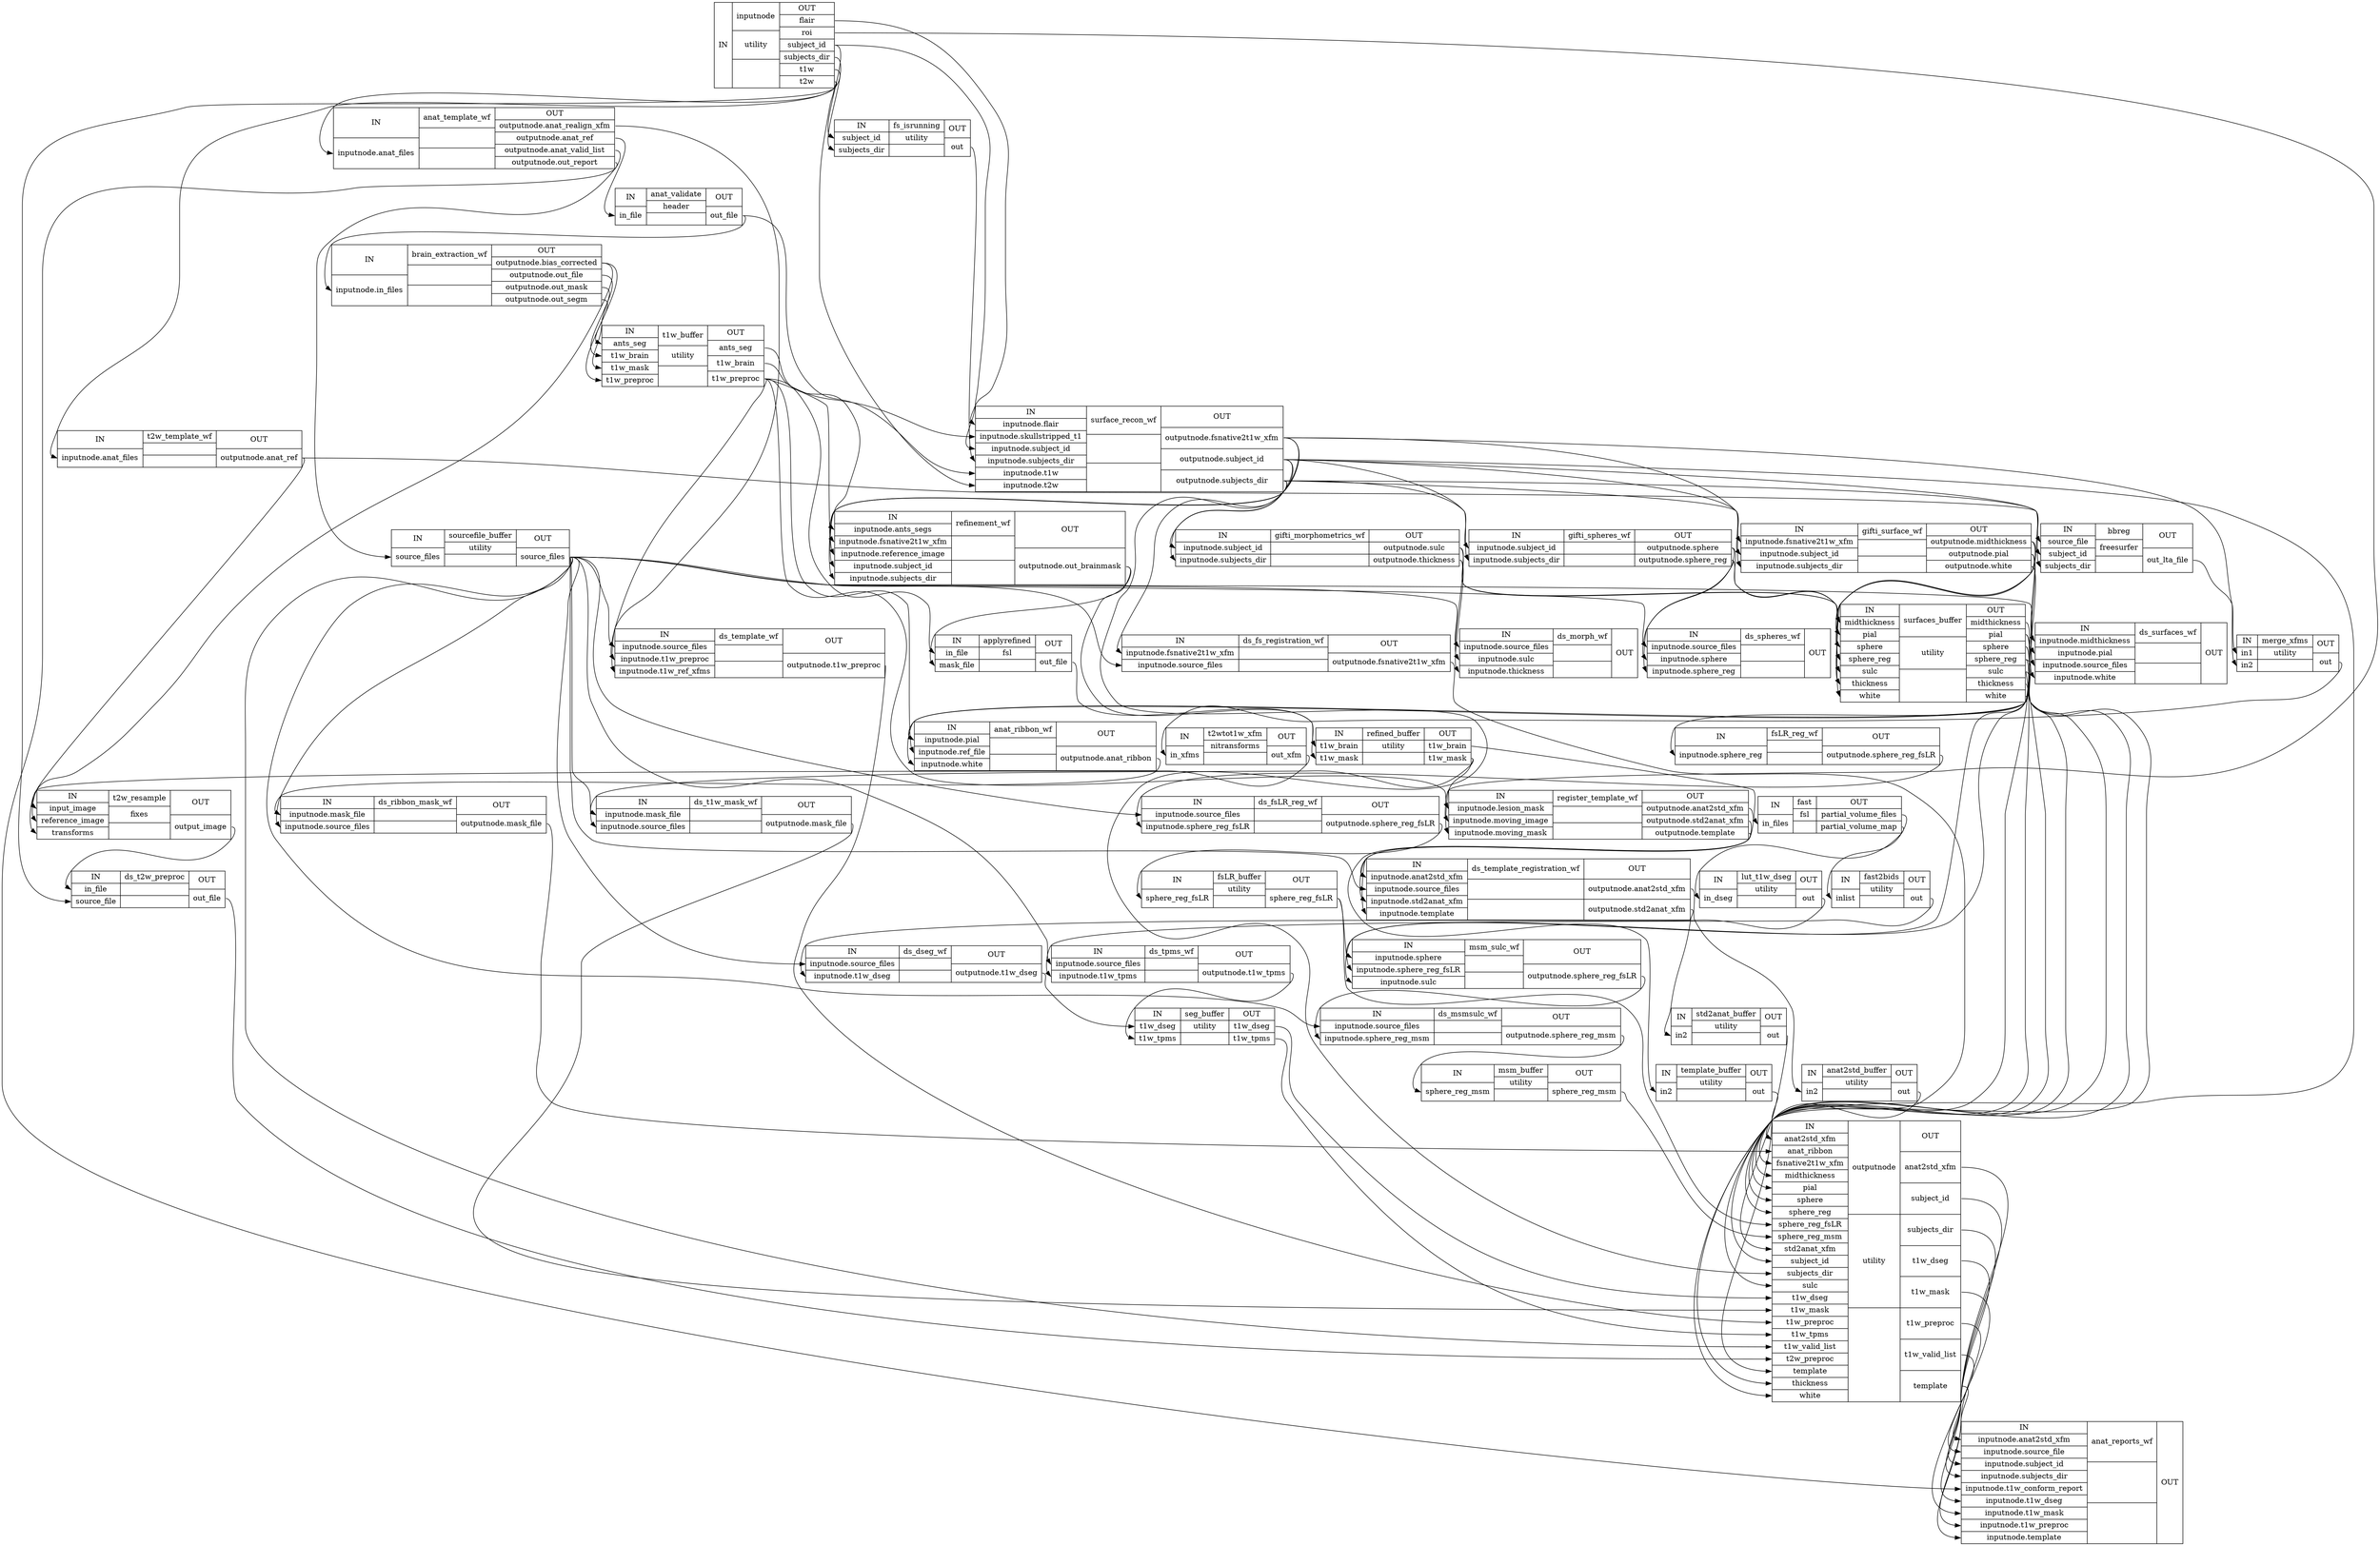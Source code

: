 digraph structs {
node [shape=record];
anat_fit_wfinputnode [label="{IN}|{ inputnode | utility |  }|{OUT|<outflair> flair|<outroi> roi|<outsubjectid> subject_id|<outsubjectsdir> subjects_dir|<outt1w> t1w|<outt2w> t2w}"];
anat_fit_wfanat_template_wf [label="{IN|<ininputnodeanatfiles> inputnode.anat_files}|{ anat_template_wf |  |  }|{OUT|<outoutputnodeanatrealignxfm> outputnode.anat_realign_xfm|<outoutputnodeanatref> outputnode.anat_ref|<outoutputnodeanatvalidlist> outputnode.anat_valid_list|<outoutputnodeoutreport> outputnode.out_report}"];
anat_fit_wffs_isrunning [label="{IN|<insubjectid> subject_id|<insubjectsdir> subjects_dir}|{ fs_isrunning | utility |  }|{OUT|<outout> out}"];
anat_fit_wft2w_template_wf [label="{IN|<ininputnodeanatfiles> inputnode.anat_files}|{ t2w_template_wf |  |  }|{OUT|<outoutputnodeanatref> outputnode.anat_ref}"];
anat_fit_wfanat_validate [label="{IN|<ininfile> in_file}|{ anat_validate | header |  }|{OUT|<outoutfile> out_file}"];
anat_fit_wfsourcefile_buffer [label="{IN|<insourcefiles> source_files}|{ sourcefile_buffer | utility |  }|{OUT|<outsourcefiles> source_files}"];
anat_fit_wfbrain_extraction_wf [label="{IN|<ininputnodeinfiles> inputnode.in_files}|{ brain_extraction_wf |  |  }|{OUT|<outoutputnodebiascorrected> outputnode.bias_corrected|<outoutputnodeoutfile> outputnode.out_file|<outoutputnodeoutmask> outputnode.out_mask|<outoutputnodeoutsegm> outputnode.out_segm}"];
anat_fit_wft1w_buffer [label="{IN|<inantsseg> ants_seg|<int1wbrain> t1w_brain|<int1wmask> t1w_mask|<int1wpreproc> t1w_preproc}|{ t1w_buffer | utility |  }|{OUT|<outantsseg> ants_seg|<outt1wbrain> t1w_brain|<outt1wpreproc> t1w_preproc}"];
anat_fit_wfds_template_wf [label="{IN|<ininputnodesourcefiles> inputnode.source_files|<ininputnodet1wpreproc> inputnode.t1w_preproc|<ininputnodet1wrefxfms> inputnode.t1w_ref_xfms}|{ ds_template_wf |  |  }|{OUT|<outoutputnodet1wpreproc> outputnode.t1w_preproc}"];
anat_fit_wfsurface_recon_wf [label="{IN|<ininputnodeflair> inputnode.flair|<ininputnodeskullstrippedt1> inputnode.skullstripped_t1|<ininputnodesubjectid> inputnode.subject_id|<ininputnodesubjectsdir> inputnode.subjects_dir|<ininputnodet1w> inputnode.t1w|<ininputnodet2w> inputnode.t2w}|{ surface_recon_wf |  |  }|{OUT|<outoutputnodefsnative2t1wxfm> outputnode.fsnative2t1w_xfm|<outoutputnodesubjectid> outputnode.subject_id|<outoutputnodesubjectsdir> outputnode.subjects_dir}"];
anat_fit_wfds_fs_registration_wf [label="{IN|<ininputnodefsnative2t1wxfm> inputnode.fsnative2t1w_xfm|<ininputnodesourcefiles> inputnode.source_files}|{ ds_fs_registration_wf |  |  }|{OUT|<outoutputnodefsnative2t1wxfm> outputnode.fsnative2t1w_xfm}"];
anat_fit_wfrefinement_wf [label="{IN|<ininputnodeantssegs> inputnode.ants_segs|<ininputnodefsnative2t1wxfm> inputnode.fsnative2t1w_xfm|<ininputnodereferenceimage> inputnode.reference_image|<ininputnodesubjectid> inputnode.subject_id|<ininputnodesubjectsdir> inputnode.subjects_dir}|{ refinement_wf |  |  }|{OUT|<outoutputnodeoutbrainmask> outputnode.out_brainmask}"];
anat_fit_wfbbreg [label="{IN|<insourcefile> source_file|<insubjectid> subject_id|<insubjectsdir> subjects_dir}|{ bbreg | freesurfer |  }|{OUT|<outoutltafile> out_lta_file}"];
anat_fit_wfgifti_surface_wf [label="{IN|<ininputnodefsnative2t1wxfm> inputnode.fsnative2t1w_xfm|<ininputnodesubjectid> inputnode.subject_id|<ininputnodesubjectsdir> inputnode.subjects_dir}|{ gifti_surface_wf |  |  }|{OUT|<outoutputnodemidthickness> outputnode.midthickness|<outoutputnodepial> outputnode.pial|<outoutputnodewhite> outputnode.white}"];
anat_fit_wfgifti_spheres_wf [label="{IN|<ininputnodesubjectid> inputnode.subject_id|<ininputnodesubjectsdir> inputnode.subjects_dir}|{ gifti_spheres_wf |  |  }|{OUT|<outoutputnodesphere> outputnode.sphere|<outoutputnodespherereg> outputnode.sphere_reg}"];
anat_fit_wfgifti_morphometrics_wf [label="{IN|<ininputnodesubjectid> inputnode.subject_id|<ininputnodesubjectsdir> inputnode.subjects_dir}|{ gifti_morphometrics_wf |  |  }|{OUT|<outoutputnodesulc> outputnode.sulc|<outoutputnodethickness> outputnode.thickness}"];
anat_fit_wfapplyrefined [label="{IN|<ininfile> in_file|<inmaskfile> mask_file}|{ applyrefined | fsl |  }|{OUT|<outoutfile> out_file}"];
anat_fit_wfmerge_xfms [label="{IN|<inin1> in1|<inin2> in2}|{ merge_xfms | utility |  }|{OUT|<outout> out}"];
anat_fit_wfds_surfaces_wf [label="{IN|<ininputnodemidthickness> inputnode.midthickness|<ininputnodepial> inputnode.pial|<ininputnodesourcefiles> inputnode.source_files|<ininputnodewhite> inputnode.white}|{ ds_surfaces_wf |  |  }|{OUT}"];
anat_fit_wfds_spheres_wf [label="{IN|<ininputnodesourcefiles> inputnode.source_files|<ininputnodesphere> inputnode.sphere|<ininputnodespherereg> inputnode.sphere_reg}|{ ds_spheres_wf |  |  }|{OUT}"];
anat_fit_wfsurfaces_buffer [label="{IN|<inmidthickness> midthickness|<inpial> pial|<insphere> sphere|<inspherereg> sphere_reg|<insulc> sulc|<inthickness> thickness|<inwhite> white}|{ surfaces_buffer | utility |  }|{OUT|<outmidthickness> midthickness|<outpial> pial|<outsphere> sphere|<outspherereg> sphere_reg|<outsulc> sulc|<outthickness> thickness|<outwhite> white}"];
anat_fit_wfds_morph_wf [label="{IN|<ininputnodesourcefiles> inputnode.source_files|<ininputnodesulc> inputnode.sulc|<ininputnodethickness> inputnode.thickness}|{ ds_morph_wf |  |  }|{OUT}"];
anat_fit_wfrefined_buffer [label="{IN|<int1wbrain> t1w_brain|<int1wmask> t1w_mask}|{ refined_buffer | utility |  }|{OUT|<outt1wbrain> t1w_brain|<outt1wmask> t1w_mask}"];
anat_fit_wft2wtot1w_xfm [label="{IN|<ininxfms> in_xfms}|{ t2wtot1w_xfm | nitransforms |  }|{OUT|<outoutxfm> out_xfm}"];
anat_fit_wfanat_ribbon_wf [label="{IN|<ininputnodepial> inputnode.pial|<ininputnodereffile> inputnode.ref_file|<ininputnodewhite> inputnode.white}|{ anat_ribbon_wf |  |  }|{OUT|<outoutputnodeanatribbon> outputnode.anat_ribbon}"];
anat_fit_wffsLR_reg_wf [label="{IN|<ininputnodespherereg> inputnode.sphere_reg}|{ fsLR_reg_wf |  |  }|{OUT|<outoutputnodesphereregfsLR> outputnode.sphere_reg_fsLR}"];
anat_fit_wfds_t1w_mask_wf [label="{IN|<ininputnodemaskfile> inputnode.mask_file|<ininputnodesourcefiles> inputnode.source_files}|{ ds_t1w_mask_wf |  |  }|{OUT|<outoutputnodemaskfile> outputnode.mask_file}"];
anat_fit_wffast [label="{IN|<ininfiles> in_files}|{ fast | fsl |  }|{OUT|<outpartialvolumefiles> partial_volume_files|<outpartialvolumemap> partial_volume_map}"];
anat_fit_wfregister_template_wf [label="{IN|<ininputnodelesionmask> inputnode.lesion_mask|<ininputnodemovingimage> inputnode.moving_image|<ininputnodemovingmask> inputnode.moving_mask}|{ register_template_wf |  |  }|{OUT|<outoutputnodeanat2stdxfm> outputnode.anat2std_xfm|<outoutputnodestd2anatxfm> outputnode.std2anat_xfm|<outoutputnodetemplate> outputnode.template}"];
anat_fit_wft2w_resample [label="{IN|<ininputimage> input_image|<inreferenceimage> reference_image|<intransforms> transforms}|{ t2w_resample | fixes |  }|{OUT|<outoutputimage> output_image}"];
anat_fit_wfds_ribbon_mask_wf [label="{IN|<ininputnodemaskfile> inputnode.mask_file|<ininputnodesourcefiles> inputnode.source_files}|{ ds_ribbon_mask_wf |  |  }|{OUT|<outoutputnodemaskfile> outputnode.mask_file}"];
anat_fit_wfds_fsLR_reg_wf [label="{IN|<ininputnodesourcefiles> inputnode.source_files|<ininputnodesphereregfsLR> inputnode.sphere_reg_fsLR}|{ ds_fsLR_reg_wf |  |  }|{OUT|<outoutputnodesphereregfsLR> outputnode.sphere_reg_fsLR}"];
anat_fit_wflut_t1w_dseg [label="{IN|<inindseg> in_dseg}|{ lut_t1w_dseg | utility |  }|{OUT|<outout> out}"];
anat_fit_wffast2bids [label="{IN|<ininlist> inlist}|{ fast2bids | utility |  }|{OUT|<outout> out}"];
anat_fit_wfds_template_registration_wf [label="{IN|<ininputnodeanat2stdxfm> inputnode.anat2std_xfm|<ininputnodesourcefiles> inputnode.source_files|<ininputnodestd2anatxfm> inputnode.std2anat_xfm|<ininputnodetemplate> inputnode.template}|{ ds_template_registration_wf |  |  }|{OUT|<outoutputnodeanat2stdxfm> outputnode.anat2std_xfm|<outoutputnodestd2anatxfm> outputnode.std2anat_xfm}"];
anat_fit_wftemplate_buffer [label="{IN|<inin2> in2}|{ template_buffer | utility |  }|{OUT|<outout> out}"];
anat_fit_wfds_t2w_preproc [label="{IN|<ininfile> in_file|<insourcefile> source_file}|{ ds_t2w_preproc |  |  }|{OUT|<outoutfile> out_file}"];
anat_fit_wffsLR_buffer [label="{IN|<insphereregfsLR> sphere_reg_fsLR}|{ fsLR_buffer | utility |  }|{OUT|<outsphereregfsLR> sphere_reg_fsLR}"];
anat_fit_wfds_dseg_wf [label="{IN|<ininputnodesourcefiles> inputnode.source_files|<ininputnodet1wdseg> inputnode.t1w_dseg}|{ ds_dseg_wf |  |  }|{OUT|<outoutputnodet1wdseg> outputnode.t1w_dseg}"];
anat_fit_wfds_tpms_wf [label="{IN|<ininputnodesourcefiles> inputnode.source_files|<ininputnodet1wtpms> inputnode.t1w_tpms}|{ ds_tpms_wf |  |  }|{OUT|<outoutputnodet1wtpms> outputnode.t1w_tpms}"];
anat_fit_wfstd2anat_buffer [label="{IN|<inin2> in2}|{ std2anat_buffer | utility |  }|{OUT|<outout> out}"];
anat_fit_wfanat2std_buffer [label="{IN|<inin2> in2}|{ anat2std_buffer | utility |  }|{OUT|<outout> out}"];
anat_fit_wfmsm_sulc_wf [label="{IN|<ininputnodesphere> inputnode.sphere|<ininputnodesphereregfsLR> inputnode.sphere_reg_fsLR|<ininputnodesulc> inputnode.sulc}|{ msm_sulc_wf |  |  }|{OUT|<outoutputnodesphereregfsLR> outputnode.sphere_reg_fsLR}"];
anat_fit_wfseg_buffer [label="{IN|<int1wdseg> t1w_dseg|<int1wtpms> t1w_tpms}|{ seg_buffer | utility |  }|{OUT|<outt1wdseg> t1w_dseg|<outt1wtpms> t1w_tpms}"];
anat_fit_wfds_msmsulc_wf [label="{IN|<ininputnodesourcefiles> inputnode.source_files|<ininputnodesphereregmsm> inputnode.sphere_reg_msm}|{ ds_msmsulc_wf |  |  }|{OUT|<outoutputnodesphereregmsm> outputnode.sphere_reg_msm}"];
anat_fit_wfmsm_buffer [label="{IN|<insphereregmsm> sphere_reg_msm}|{ msm_buffer | utility |  }|{OUT|<outsphereregmsm> sphere_reg_msm}"];
anat_fit_wfoutputnode [label="{IN|<inanat2stdxfm> anat2std_xfm|<inanatribbon> anat_ribbon|<infsnative2t1wxfm> fsnative2t1w_xfm|<inmidthickness> midthickness|<inpial> pial|<insphere> sphere|<inspherereg> sphere_reg|<insphereregfsLR> sphere_reg_fsLR|<insphereregmsm> sphere_reg_msm|<instd2anatxfm> std2anat_xfm|<insubjectid> subject_id|<insubjectsdir> subjects_dir|<insulc> sulc|<int1wdseg> t1w_dseg|<int1wmask> t1w_mask|<int1wpreproc> t1w_preproc|<int1wtpms> t1w_tpms|<int1wvalidlist> t1w_valid_list|<int2wpreproc> t2w_preproc|<intemplate> template|<inthickness> thickness|<inwhite> white}|{ outputnode | utility |  }|{OUT|<outanat2stdxfm> anat2std_xfm|<outsubjectid> subject_id|<outsubjectsdir> subjects_dir|<outt1wdseg> t1w_dseg|<outt1wmask> t1w_mask|<outt1wpreproc> t1w_preproc|<outt1wvalidlist> t1w_valid_list|<outtemplate> template}"];
anat_fit_wfanat_reports_wf [label="{IN|<ininputnodeanat2stdxfm> inputnode.anat2std_xfm|<ininputnodesourcefile> inputnode.source_file|<ininputnodesubjectid> inputnode.subject_id|<ininputnodesubjectsdir> inputnode.subjects_dir|<ininputnodet1wconformreport> inputnode.t1w_conform_report|<ininputnodet1wdseg> inputnode.t1w_dseg|<ininputnodet1wmask> inputnode.t1w_mask|<ininputnodet1wpreproc> inputnode.t1w_preproc|<ininputnodetemplate> inputnode.template}|{ anat_reports_wf |  |  }|{OUT}"];
anat_fit_wfanat2std_buffer:outout:e -> anat_fit_wfoutputnode:inanat2stdxfm:w;
anat_fit_wfanat_ribbon_wf:outoutputnodeanatribbon:e -> anat_fit_wfds_ribbon_mask_wf:ininputnodemaskfile:w;
anat_fit_wfanat_template_wf:outoutputnodeanatrealignxfm:e -> anat_fit_wfds_template_wf:ininputnodet1wrefxfms:w;
anat_fit_wfanat_template_wf:outoutputnodeanatref:e -> anat_fit_wfanat_validate:ininfile:w;
anat_fit_wfanat_template_wf:outoutputnodeanatvalidlist:e -> anat_fit_wfsourcefile_buffer:insourcefiles:w;
anat_fit_wfanat_template_wf:outoutputnodeoutreport:e -> anat_fit_wfanat_reports_wf:ininputnodet1wconformreport:w;
anat_fit_wfanat_validate:outoutfile:e -> anat_fit_wfbrain_extraction_wf:ininputnodeinfiles:w;
anat_fit_wfanat_validate:outoutfile:e -> anat_fit_wfsurface_recon_wf:ininputnodet1w:w;
anat_fit_wfapplyrefined:outoutfile:e -> anat_fit_wfrefined_buffer:int1wbrain:w;
anat_fit_wfbbreg:outoutltafile:e -> anat_fit_wfmerge_xfms:inin1:w;
anat_fit_wfbrain_extraction_wf:outoutputnodebiascorrected:e -> anat_fit_wft1w_buffer:int1wpreproc:w;
anat_fit_wfbrain_extraction_wf:outoutputnodebiascorrected:e -> anat_fit_wft2w_resample:inreferenceimage:w;
anat_fit_wfbrain_extraction_wf:outoutputnodeoutfile:e -> anat_fit_wft1w_buffer:int1wbrain:w;
anat_fit_wfbrain_extraction_wf:outoutputnodeoutmask:e -> anat_fit_wft1w_buffer:int1wmask:w;
anat_fit_wfbrain_extraction_wf:outoutputnodeoutsegm:e -> anat_fit_wft1w_buffer:inantsseg:w;
anat_fit_wfds_dseg_wf:outoutputnodet1wdseg:e -> anat_fit_wfseg_buffer:int1wdseg:w;
anat_fit_wfds_fsLR_reg_wf:outoutputnodesphereregfsLR:e -> anat_fit_wffsLR_buffer:insphereregfsLR:w;
anat_fit_wfds_fs_registration_wf:outoutputnodefsnative2t1wxfm:e -> anat_fit_wfoutputnode:infsnative2t1wxfm:w;
anat_fit_wfds_msmsulc_wf:outoutputnodesphereregmsm:e -> anat_fit_wfmsm_buffer:insphereregmsm:w;
anat_fit_wfds_ribbon_mask_wf:outoutputnodemaskfile:e -> anat_fit_wfoutputnode:inanatribbon:w;
anat_fit_wfds_t1w_mask_wf:outoutputnodemaskfile:e -> anat_fit_wfoutputnode:int1wmask:w;
anat_fit_wfds_t2w_preproc:outoutfile:e -> anat_fit_wfoutputnode:int2wpreproc:w;
anat_fit_wfds_template_registration_wf:outoutputnodeanat2stdxfm:e -> anat_fit_wfanat2std_buffer:inin2:w;
anat_fit_wfds_template_registration_wf:outoutputnodestd2anatxfm:e -> anat_fit_wfstd2anat_buffer:inin2:w;
anat_fit_wfds_template_wf:outoutputnodet1wpreproc:e -> anat_fit_wfoutputnode:int1wpreproc:w;
anat_fit_wfds_tpms_wf:outoutputnodet1wtpms:e -> anat_fit_wfseg_buffer:int1wtpms:w;
anat_fit_wffast2bids:outout:e -> anat_fit_wfds_tpms_wf:ininputnodet1wtpms:w;
anat_fit_wffast:outpartialvolumefiles:e -> anat_fit_wffast2bids:ininlist:w;
anat_fit_wffast:outpartialvolumemap:e -> anat_fit_wflut_t1w_dseg:inindseg:w;
anat_fit_wffsLR_buffer:outsphereregfsLR:e -> anat_fit_wfmsm_sulc_wf:ininputnodesphereregfsLR:w;
anat_fit_wffsLR_buffer:outsphereregfsLR:e -> anat_fit_wfoutputnode:insphereregfsLR:w;
anat_fit_wffsLR_reg_wf:outoutputnodesphereregfsLR:e -> anat_fit_wfds_fsLR_reg_wf:ininputnodesphereregfsLR:w;
anat_fit_wffs_isrunning:outout:e -> anat_fit_wfsurface_recon_wf:ininputnodesubjectsdir:w;
anat_fit_wfgifti_morphometrics_wf:outoutputnodesulc:e -> anat_fit_wfds_morph_wf:ininputnodesulc:w;
anat_fit_wfgifti_morphometrics_wf:outoutputnodesulc:e -> anat_fit_wfsurfaces_buffer:insulc:w;
anat_fit_wfgifti_morphometrics_wf:outoutputnodethickness:e -> anat_fit_wfds_morph_wf:ininputnodethickness:w;
anat_fit_wfgifti_morphometrics_wf:outoutputnodethickness:e -> anat_fit_wfsurfaces_buffer:inthickness:w;
anat_fit_wfgifti_spheres_wf:outoutputnodesphere:e -> anat_fit_wfds_spheres_wf:ininputnodesphere:w;
anat_fit_wfgifti_spheres_wf:outoutputnodesphere:e -> anat_fit_wfsurfaces_buffer:insphere:w;
anat_fit_wfgifti_spheres_wf:outoutputnodespherereg:e -> anat_fit_wfds_spheres_wf:ininputnodespherereg:w;
anat_fit_wfgifti_spheres_wf:outoutputnodespherereg:e -> anat_fit_wfsurfaces_buffer:inspherereg:w;
anat_fit_wfgifti_surface_wf:outoutputnodemidthickness:e -> anat_fit_wfds_surfaces_wf:ininputnodemidthickness:w;
anat_fit_wfgifti_surface_wf:outoutputnodemidthickness:e -> anat_fit_wfsurfaces_buffer:inmidthickness:w;
anat_fit_wfgifti_surface_wf:outoutputnodepial:e -> anat_fit_wfds_surfaces_wf:ininputnodepial:w;
anat_fit_wfgifti_surface_wf:outoutputnodepial:e -> anat_fit_wfsurfaces_buffer:inpial:w;
anat_fit_wfgifti_surface_wf:outoutputnodewhite:e -> anat_fit_wfds_surfaces_wf:ininputnodewhite:w;
anat_fit_wfgifti_surface_wf:outoutputnodewhite:e -> anat_fit_wfsurfaces_buffer:inwhite:w;
anat_fit_wfinputnode:outflair:e -> anat_fit_wfsurface_recon_wf:ininputnodeflair:w;
anat_fit_wfinputnode:outroi:e -> anat_fit_wfregister_template_wf:ininputnodelesionmask:w;
anat_fit_wfinputnode:outsubjectid:e -> anat_fit_wffs_isrunning:insubjectid:w;
anat_fit_wfinputnode:outsubjectid:e -> anat_fit_wfsurface_recon_wf:ininputnodesubjectid:w;
anat_fit_wfinputnode:outsubjectsdir:e -> anat_fit_wffs_isrunning:insubjectsdir:w;
anat_fit_wfinputnode:outt1w:e -> anat_fit_wfanat_template_wf:ininputnodeanatfiles:w;
anat_fit_wfinputnode:outt2w:e -> anat_fit_wfds_t2w_preproc:insourcefile:w;
anat_fit_wfinputnode:outt2w:e -> anat_fit_wfsurface_recon_wf:ininputnodet2w:w;
anat_fit_wfinputnode:outt2w:e -> anat_fit_wft2w_template_wf:ininputnodeanatfiles:w;
anat_fit_wflut_t1w_dseg:outout:e -> anat_fit_wfds_dseg_wf:ininputnodet1wdseg:w;
anat_fit_wfmerge_xfms:outout:e -> anat_fit_wft2wtot1w_xfm:ininxfms:w;
anat_fit_wfmsm_buffer:outsphereregmsm:e -> anat_fit_wfoutputnode:insphereregmsm:w;
anat_fit_wfmsm_sulc_wf:outoutputnodesphereregfsLR:e -> anat_fit_wfds_msmsulc_wf:ininputnodesphereregmsm:w;
anat_fit_wfoutputnode:outanat2stdxfm:e -> anat_fit_wfanat_reports_wf:ininputnodeanat2stdxfm:w;
anat_fit_wfoutputnode:outsubjectid:e -> anat_fit_wfanat_reports_wf:ininputnodesubjectid:w;
anat_fit_wfoutputnode:outsubjectsdir:e -> anat_fit_wfanat_reports_wf:ininputnodesubjectsdir:w;
anat_fit_wfoutputnode:outt1wdseg:e -> anat_fit_wfanat_reports_wf:ininputnodet1wdseg:w;
anat_fit_wfoutputnode:outt1wmask:e -> anat_fit_wfanat_reports_wf:ininputnodet1wmask:w;
anat_fit_wfoutputnode:outt1wpreproc:e -> anat_fit_wfanat_reports_wf:ininputnodet1wpreproc:w;
anat_fit_wfoutputnode:outt1wvalidlist:e -> anat_fit_wfanat_reports_wf:ininputnodesourcefile:w;
anat_fit_wfoutputnode:outtemplate:e -> anat_fit_wfanat_reports_wf:ininputnodetemplate:w;
anat_fit_wfrefined_buffer:outt1wbrain:e -> anat_fit_wffast:ininfiles:w;
anat_fit_wfrefined_buffer:outt1wmask:e -> anat_fit_wfds_t1w_mask_wf:ininputnodemaskfile:w;
anat_fit_wfrefined_buffer:outt1wmask:e -> anat_fit_wfregister_template_wf:ininputnodemovingmask:w;
anat_fit_wfrefinement_wf:outoutputnodeoutbrainmask:e -> anat_fit_wfapplyrefined:inmaskfile:w;
anat_fit_wfrefinement_wf:outoutputnodeoutbrainmask:e -> anat_fit_wfrefined_buffer:int1wmask:w;
anat_fit_wfregister_template_wf:outoutputnodeanat2stdxfm:e -> anat_fit_wfds_template_registration_wf:ininputnodeanat2stdxfm:w;
anat_fit_wfregister_template_wf:outoutputnodestd2anatxfm:e -> anat_fit_wfds_template_registration_wf:ininputnodestd2anatxfm:w;
anat_fit_wfregister_template_wf:outoutputnodetemplate:e -> anat_fit_wfds_template_registration_wf:ininputnodetemplate:w;
anat_fit_wfregister_template_wf:outoutputnodetemplate:e -> anat_fit_wftemplate_buffer:inin2:w;
anat_fit_wfseg_buffer:outt1wdseg:e -> anat_fit_wfoutputnode:int1wdseg:w;
anat_fit_wfseg_buffer:outt1wtpms:e -> anat_fit_wfoutputnode:int1wtpms:w;
anat_fit_wfsourcefile_buffer:outsourcefiles:e -> anat_fit_wfds_dseg_wf:ininputnodesourcefiles:w;
anat_fit_wfsourcefile_buffer:outsourcefiles:e -> anat_fit_wfds_fsLR_reg_wf:ininputnodesourcefiles:w;
anat_fit_wfsourcefile_buffer:outsourcefiles:e -> anat_fit_wfds_fs_registration_wf:ininputnodesourcefiles:w;
anat_fit_wfsourcefile_buffer:outsourcefiles:e -> anat_fit_wfds_morph_wf:ininputnodesourcefiles:w;
anat_fit_wfsourcefile_buffer:outsourcefiles:e -> anat_fit_wfds_msmsulc_wf:ininputnodesourcefiles:w;
anat_fit_wfsourcefile_buffer:outsourcefiles:e -> anat_fit_wfds_ribbon_mask_wf:ininputnodesourcefiles:w;
anat_fit_wfsourcefile_buffer:outsourcefiles:e -> anat_fit_wfds_spheres_wf:ininputnodesourcefiles:w;
anat_fit_wfsourcefile_buffer:outsourcefiles:e -> anat_fit_wfds_surfaces_wf:ininputnodesourcefiles:w;
anat_fit_wfsourcefile_buffer:outsourcefiles:e -> anat_fit_wfds_t1w_mask_wf:ininputnodesourcefiles:w;
anat_fit_wfsourcefile_buffer:outsourcefiles:e -> anat_fit_wfds_template_registration_wf:ininputnodesourcefiles:w;
anat_fit_wfsourcefile_buffer:outsourcefiles:e -> anat_fit_wfds_template_wf:ininputnodesourcefiles:w;
anat_fit_wfsourcefile_buffer:outsourcefiles:e -> anat_fit_wfds_tpms_wf:ininputnodesourcefiles:w;
anat_fit_wfsourcefile_buffer:outsourcefiles:e -> anat_fit_wfoutputnode:int1wvalidlist:w;
anat_fit_wfstd2anat_buffer:outout:e -> anat_fit_wfoutputnode:instd2anatxfm:w;
anat_fit_wfsurface_recon_wf:outoutputnodefsnative2t1wxfm:e -> anat_fit_wfds_fs_registration_wf:ininputnodefsnative2t1wxfm:w;
anat_fit_wfsurface_recon_wf:outoutputnodefsnative2t1wxfm:e -> anat_fit_wfgifti_surface_wf:ininputnodefsnative2t1wxfm:w;
anat_fit_wfsurface_recon_wf:outoutputnodefsnative2t1wxfm:e -> anat_fit_wfmerge_xfms:inin2:w;
anat_fit_wfsurface_recon_wf:outoutputnodefsnative2t1wxfm:e -> anat_fit_wfrefinement_wf:ininputnodefsnative2t1wxfm:w;
anat_fit_wfsurface_recon_wf:outoutputnodesubjectid:e -> anat_fit_wfbbreg:insubjectid:w;
anat_fit_wfsurface_recon_wf:outoutputnodesubjectid:e -> anat_fit_wfgifti_morphometrics_wf:ininputnodesubjectid:w;
anat_fit_wfsurface_recon_wf:outoutputnodesubjectid:e -> anat_fit_wfgifti_spheres_wf:ininputnodesubjectid:w;
anat_fit_wfsurface_recon_wf:outoutputnodesubjectid:e -> anat_fit_wfgifti_surface_wf:ininputnodesubjectid:w;
anat_fit_wfsurface_recon_wf:outoutputnodesubjectid:e -> anat_fit_wfoutputnode:insubjectid:w;
anat_fit_wfsurface_recon_wf:outoutputnodesubjectid:e -> anat_fit_wfrefinement_wf:ininputnodesubjectid:w;
anat_fit_wfsurface_recon_wf:outoutputnodesubjectsdir:e -> anat_fit_wfbbreg:insubjectsdir:w;
anat_fit_wfsurface_recon_wf:outoutputnodesubjectsdir:e -> anat_fit_wfgifti_morphometrics_wf:ininputnodesubjectsdir:w;
anat_fit_wfsurface_recon_wf:outoutputnodesubjectsdir:e -> anat_fit_wfgifti_spheres_wf:ininputnodesubjectsdir:w;
anat_fit_wfsurface_recon_wf:outoutputnodesubjectsdir:e -> anat_fit_wfgifti_surface_wf:ininputnodesubjectsdir:w;
anat_fit_wfsurface_recon_wf:outoutputnodesubjectsdir:e -> anat_fit_wfoutputnode:insubjectsdir:w;
anat_fit_wfsurface_recon_wf:outoutputnodesubjectsdir:e -> anat_fit_wfrefinement_wf:ininputnodesubjectsdir:w;
anat_fit_wfsurfaces_buffer:outmidthickness:e -> anat_fit_wfoutputnode:inmidthickness:w;
anat_fit_wfsurfaces_buffer:outpial:e -> anat_fit_wfanat_ribbon_wf:ininputnodepial:w;
anat_fit_wfsurfaces_buffer:outpial:e -> anat_fit_wfoutputnode:inpial:w;
anat_fit_wfsurfaces_buffer:outsphere:e -> anat_fit_wfmsm_sulc_wf:ininputnodesphere:w;
anat_fit_wfsurfaces_buffer:outsphere:e -> anat_fit_wfoutputnode:insphere:w;
anat_fit_wfsurfaces_buffer:outspherereg:e -> anat_fit_wffsLR_reg_wf:ininputnodespherereg:w;
anat_fit_wfsurfaces_buffer:outspherereg:e -> anat_fit_wfoutputnode:inspherereg:w;
anat_fit_wfsurfaces_buffer:outsulc:e -> anat_fit_wfmsm_sulc_wf:ininputnodesulc:w;
anat_fit_wfsurfaces_buffer:outsulc:e -> anat_fit_wfoutputnode:insulc:w;
anat_fit_wfsurfaces_buffer:outthickness:e -> anat_fit_wfoutputnode:inthickness:w;
anat_fit_wfsurfaces_buffer:outwhite:e -> anat_fit_wfanat_ribbon_wf:ininputnodewhite:w;
anat_fit_wfsurfaces_buffer:outwhite:e -> anat_fit_wfoutputnode:inwhite:w;
anat_fit_wft1w_buffer:outantsseg:e -> anat_fit_wfrefinement_wf:ininputnodeantssegs:w;
anat_fit_wft1w_buffer:outt1wbrain:e -> anat_fit_wfsurface_recon_wf:ininputnodeskullstrippedt1:w;
anat_fit_wft1w_buffer:outt1wpreproc:e -> anat_fit_wfanat_ribbon_wf:ininputnodereffile:w;
anat_fit_wft1w_buffer:outt1wpreproc:e -> anat_fit_wfapplyrefined:ininfile:w;
anat_fit_wft1w_buffer:outt1wpreproc:e -> anat_fit_wfds_template_wf:ininputnodet1wpreproc:w;
anat_fit_wft1w_buffer:outt1wpreproc:e -> anat_fit_wfrefinement_wf:ininputnodereferenceimage:w;
anat_fit_wft1w_buffer:outt1wpreproc:e -> anat_fit_wfregister_template_wf:ininputnodemovingimage:w;
anat_fit_wft2w_resample:outoutputimage:e -> anat_fit_wfds_t2w_preproc:ininfile:w;
anat_fit_wft2w_template_wf:outoutputnodeanatref:e -> anat_fit_wfbbreg:insourcefile:w;
anat_fit_wft2w_template_wf:outoutputnodeanatref:e -> anat_fit_wft2w_resample:ininputimage:w;
anat_fit_wft2wtot1w_xfm:outoutxfm:e -> anat_fit_wft2w_resample:intransforms:w;
anat_fit_wftemplate_buffer:outout:e -> anat_fit_wfoutputnode:intemplate:w;
}